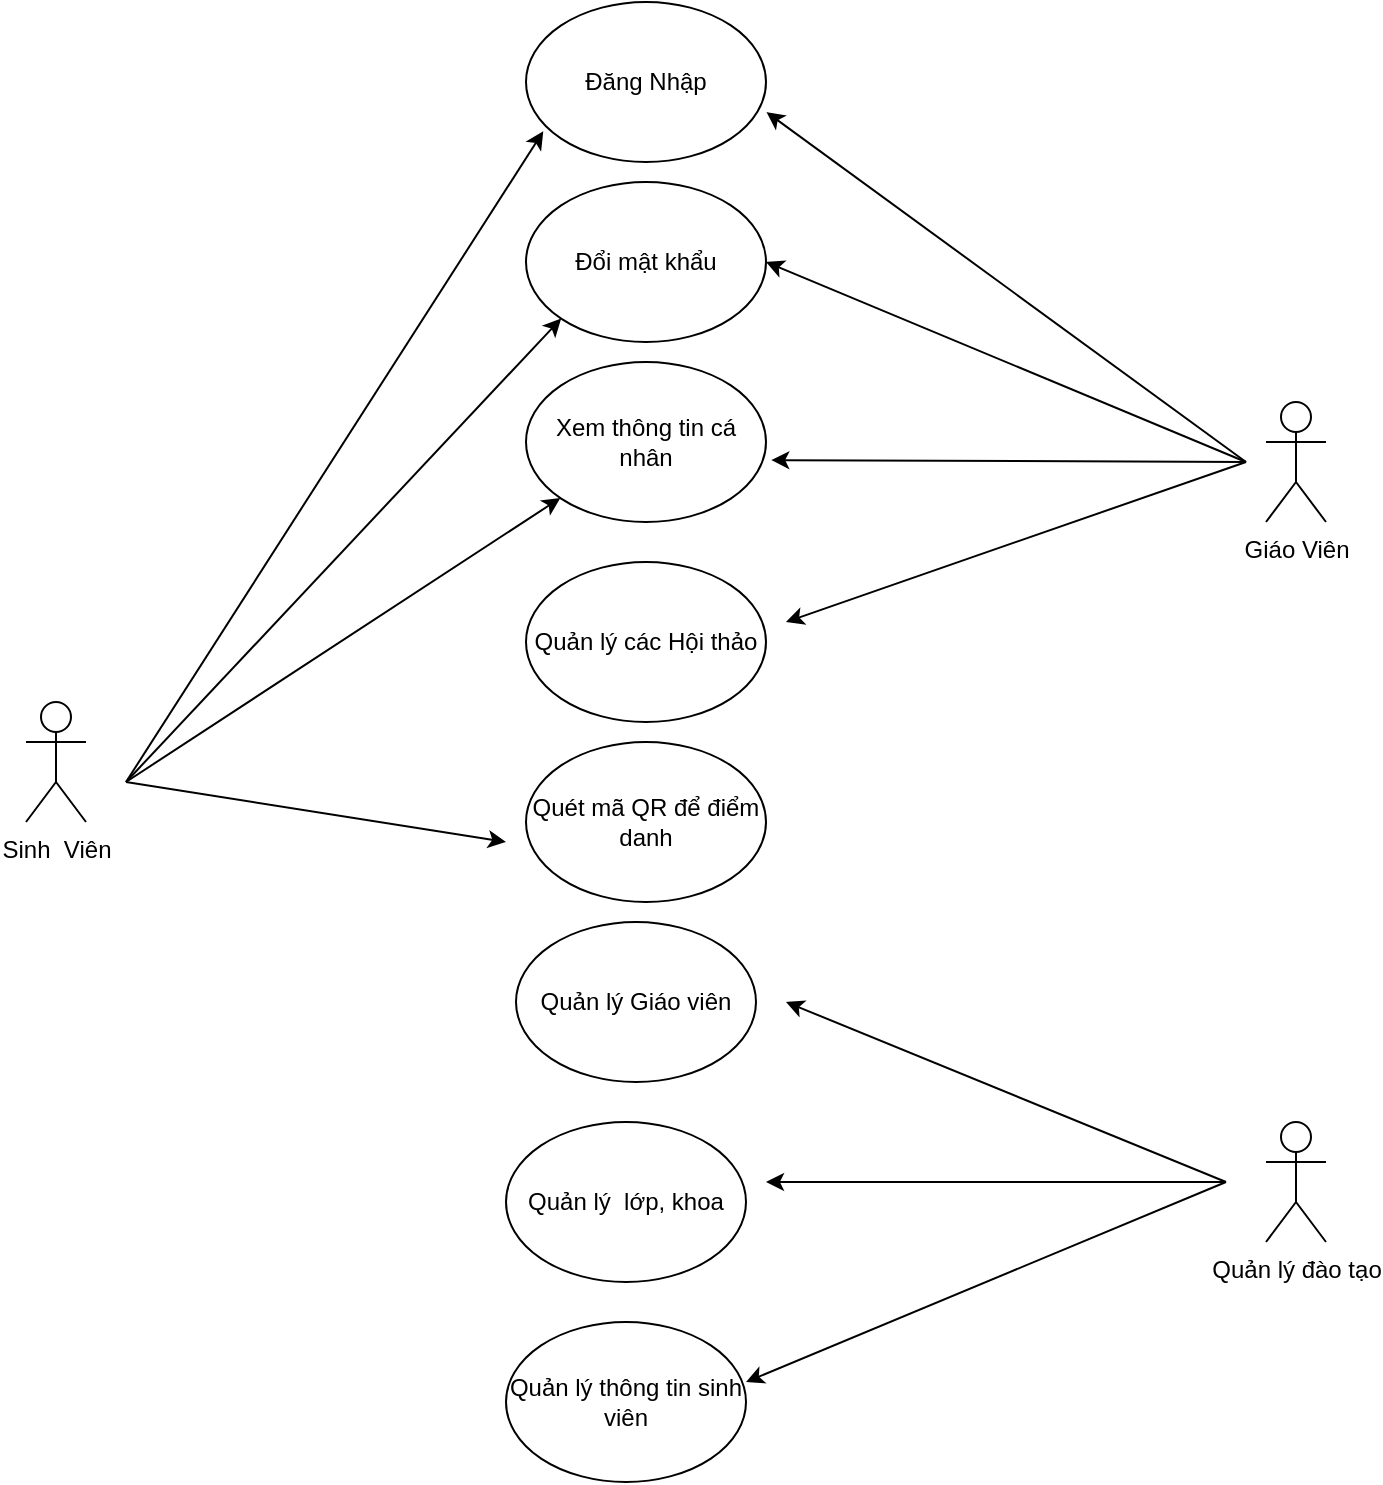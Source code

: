 <mxfile>
    <diagram id="B0onJ8seLhrGlOIPThdL" name="Page-1">
        <mxGraphModel dx="1298" dy="773" grid="1" gridSize="10" guides="1" tooltips="1" connect="1" arrows="1" fold="1" page="1" pageScale="1" pageWidth="850" pageHeight="1100" math="0" shadow="0">
            <root>
                <mxCell id="0"/>
                <mxCell id="1" parent="0"/>
                <mxCell id="2" value="Sinh&amp;nbsp; Viên" style="shape=umlActor;verticalLabelPosition=bottom;verticalAlign=top;html=1;outlineConnect=0;" parent="1" vertex="1">
                    <mxGeometry x="60" y="380" width="30" height="60" as="geometry"/>
                </mxCell>
                <mxCell id="37" style="edgeStyle=none;html=1;" parent="1" edge="1">
                    <mxGeometry relative="1" as="geometry">
                        <mxPoint x="440" y="340" as="targetPoint"/>
                        <mxPoint x="670" y="260" as="sourcePoint"/>
                    </mxGeometry>
                </mxCell>
                <mxCell id="3" value="Giáo Viên" style="shape=umlActor;verticalLabelPosition=bottom;verticalAlign=top;html=1;outlineConnect=0;" parent="1" vertex="1">
                    <mxGeometry x="680" y="230" width="30" height="60" as="geometry"/>
                </mxCell>
                <mxCell id="4" value="Quản lý đào tạo" style="shape=umlActor;verticalLabelPosition=bottom;verticalAlign=top;html=1;outlineConnect=0;" parent="1" vertex="1">
                    <mxGeometry x="680" y="590" width="30" height="60" as="geometry"/>
                </mxCell>
                <mxCell id="5" value="Đăng Nhập" style="ellipse;whiteSpace=wrap;html=1;" parent="1" vertex="1">
                    <mxGeometry x="310" y="30" width="120" height="80" as="geometry"/>
                </mxCell>
                <mxCell id="6" value="Xem thông tin cá nhân" style="ellipse;whiteSpace=wrap;html=1;" parent="1" vertex="1">
                    <mxGeometry x="310" y="210" width="120" height="80" as="geometry"/>
                </mxCell>
                <mxCell id="10" value="Quản lý thông tin sinh viên" style="ellipse;whiteSpace=wrap;html=1;" parent="1" vertex="1">
                    <mxGeometry x="300" y="690" width="120" height="80" as="geometry"/>
                </mxCell>
                <mxCell id="13" value="Đổi mật khẩu" style="ellipse;whiteSpace=wrap;html=1;" parent="1" vertex="1">
                    <mxGeometry x="310" y="120" width="120" height="80" as="geometry"/>
                </mxCell>
                <mxCell id="14" value="" style="endArrow=classic;html=1;entryX=0.072;entryY=0.808;entryDx=0;entryDy=0;entryPerimeter=0;" parent="1" target="5" edge="1">
                    <mxGeometry width="50" height="50" relative="1" as="geometry">
                        <mxPoint x="110" y="420" as="sourcePoint"/>
                        <mxPoint x="300" y="90" as="targetPoint"/>
                    </mxGeometry>
                </mxCell>
                <mxCell id="16" value="" style="endArrow=classic;html=1;entryX=0;entryY=1;entryDx=0;entryDy=0;" parent="1" target="13" edge="1">
                    <mxGeometry width="50" height="50" relative="1" as="geometry">
                        <mxPoint x="110" y="420" as="sourcePoint"/>
                        <mxPoint x="328.64" y="104.64" as="targetPoint"/>
                    </mxGeometry>
                </mxCell>
                <mxCell id="17" value="" style="endArrow=classic;html=1;" parent="1" target="6" edge="1">
                    <mxGeometry width="50" height="50" relative="1" as="geometry">
                        <mxPoint x="110" y="420" as="sourcePoint"/>
                        <mxPoint x="337.574" y="198.284" as="targetPoint"/>
                    </mxGeometry>
                </mxCell>
                <mxCell id="20" value="" style="endArrow=classic;html=1;entryX=1.002;entryY=0.688;entryDx=0;entryDy=0;entryPerimeter=0;" parent="1" target="5" edge="1">
                    <mxGeometry width="50" height="50" relative="1" as="geometry">
                        <mxPoint x="670" y="260" as="sourcePoint"/>
                        <mxPoint x="650" y="140" as="targetPoint"/>
                    </mxGeometry>
                </mxCell>
                <mxCell id="24" value="" style="endArrow=classic;html=1;entryX=1;entryY=0.5;entryDx=0;entryDy=0;" parent="1" target="13" edge="1">
                    <mxGeometry width="50" height="50" relative="1" as="geometry">
                        <mxPoint x="670" y="260" as="sourcePoint"/>
                        <mxPoint x="440.24" y="95.04" as="targetPoint"/>
                    </mxGeometry>
                </mxCell>
                <mxCell id="25" value="" style="endArrow=classic;html=1;entryX=1.022;entryY=0.613;entryDx=0;entryDy=0;entryPerimeter=0;" parent="1" target="6" edge="1">
                    <mxGeometry width="50" height="50" relative="1" as="geometry">
                        <mxPoint x="670" y="260" as="sourcePoint"/>
                        <mxPoint x="450.24" y="105.04" as="targetPoint"/>
                    </mxGeometry>
                </mxCell>
                <mxCell id="36" value="Quản lý các Hội thảo" style="ellipse;whiteSpace=wrap;html=1;" parent="1" vertex="1">
                    <mxGeometry x="310" y="310" width="120" height="80" as="geometry"/>
                </mxCell>
                <mxCell id="38" value="Quét mã QR để điểm danh" style="ellipse;whiteSpace=wrap;html=1;" vertex="1" parent="1">
                    <mxGeometry x="310" y="400" width="120" height="80" as="geometry"/>
                </mxCell>
                <mxCell id="40" value="Quản lý Giáo viên" style="ellipse;whiteSpace=wrap;html=1;" vertex="1" parent="1">
                    <mxGeometry x="305" y="490" width="120" height="80" as="geometry"/>
                </mxCell>
                <mxCell id="41" value="Quản lý&amp;nbsp; lớp, khoa" style="ellipse;whiteSpace=wrap;html=1;" vertex="1" parent="1">
                    <mxGeometry x="300" y="590" width="120" height="80" as="geometry"/>
                </mxCell>
                <mxCell id="42" style="edgeStyle=none;html=1;entryX=1;entryY=0.375;entryDx=0;entryDy=0;entryPerimeter=0;" edge="1" parent="1" target="10">
                    <mxGeometry relative="1" as="geometry">
                        <mxPoint x="440" y="710" as="targetPoint"/>
                        <mxPoint x="660" y="620" as="sourcePoint"/>
                    </mxGeometry>
                </mxCell>
                <mxCell id="43" style="edgeStyle=none;html=1;" edge="1" parent="1">
                    <mxGeometry relative="1" as="geometry">
                        <mxPoint x="430" y="620" as="targetPoint"/>
                        <mxPoint x="660" y="620" as="sourcePoint"/>
                    </mxGeometry>
                </mxCell>
                <mxCell id="44" style="edgeStyle=none;html=1;" edge="1" parent="1">
                    <mxGeometry relative="1" as="geometry">
                        <mxPoint x="440" y="530" as="targetPoint"/>
                        <mxPoint x="660" y="620" as="sourcePoint"/>
                    </mxGeometry>
                </mxCell>
                <mxCell id="46" value="" style="endArrow=classic;html=1;" edge="1" parent="1">
                    <mxGeometry width="50" height="50" relative="1" as="geometry">
                        <mxPoint x="110" y="420" as="sourcePoint"/>
                        <mxPoint x="300" y="450" as="targetPoint"/>
                    </mxGeometry>
                </mxCell>
            </root>
        </mxGraphModel>
    </diagram>
</mxfile>